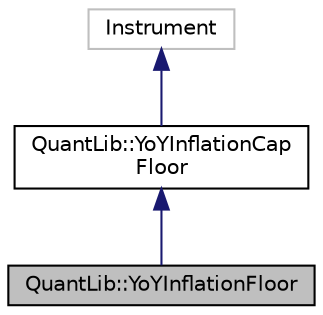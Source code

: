 digraph "QuantLib::YoYInflationFloor"
{
  edge [fontname="Helvetica",fontsize="10",labelfontname="Helvetica",labelfontsize="10"];
  node [fontname="Helvetica",fontsize="10",shape=record];
  Node1 [label="QuantLib::YoYInflationFloor",height=0.2,width=0.4,color="black", fillcolor="grey75", style="filled", fontcolor="black"];
  Node2 -> Node1 [dir="back",color="midnightblue",fontsize="10",style="solid"];
  Node2 [label="QuantLib::YoYInflationCap\lFloor",height=0.2,width=0.4,color="black", fillcolor="white", style="filled",URL="$class_quant_lib_1_1_yo_y_inflation_cap_floor.html",tooltip="Base class for yoy inflation cap-like instruments. "];
  Node3 -> Node2 [dir="back",color="midnightblue",fontsize="10",style="solid"];
  Node3 [label="Instrument",height=0.2,width=0.4,color="grey75", fillcolor="white", style="filled"];
}
